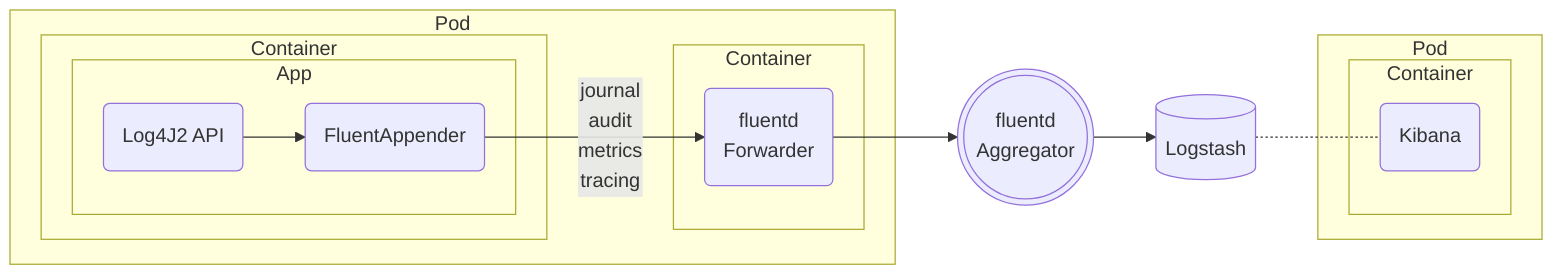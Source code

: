 flowchart LR
  subgraph P1[Pod]
    subgraph C11[Container]
      subgraph B1[App]
        I1(Log4J2 API) --> A1(FluentAppender)
      end
    end
    subgraph C12[Container]
      A1 --> |journal<br/>audit<br/>metrics<br/>tracing| F1(fluentd<br/>Forwarder)
    end
  end
  F1 --> L(((fluentd<br/>Aggregator)))
  L --> E1[(Logstash)]
  subgraph P4[Pod]
    subgraph C4[Container]
      K4(Kibana)
    end
  end
  E1 -.- K4
